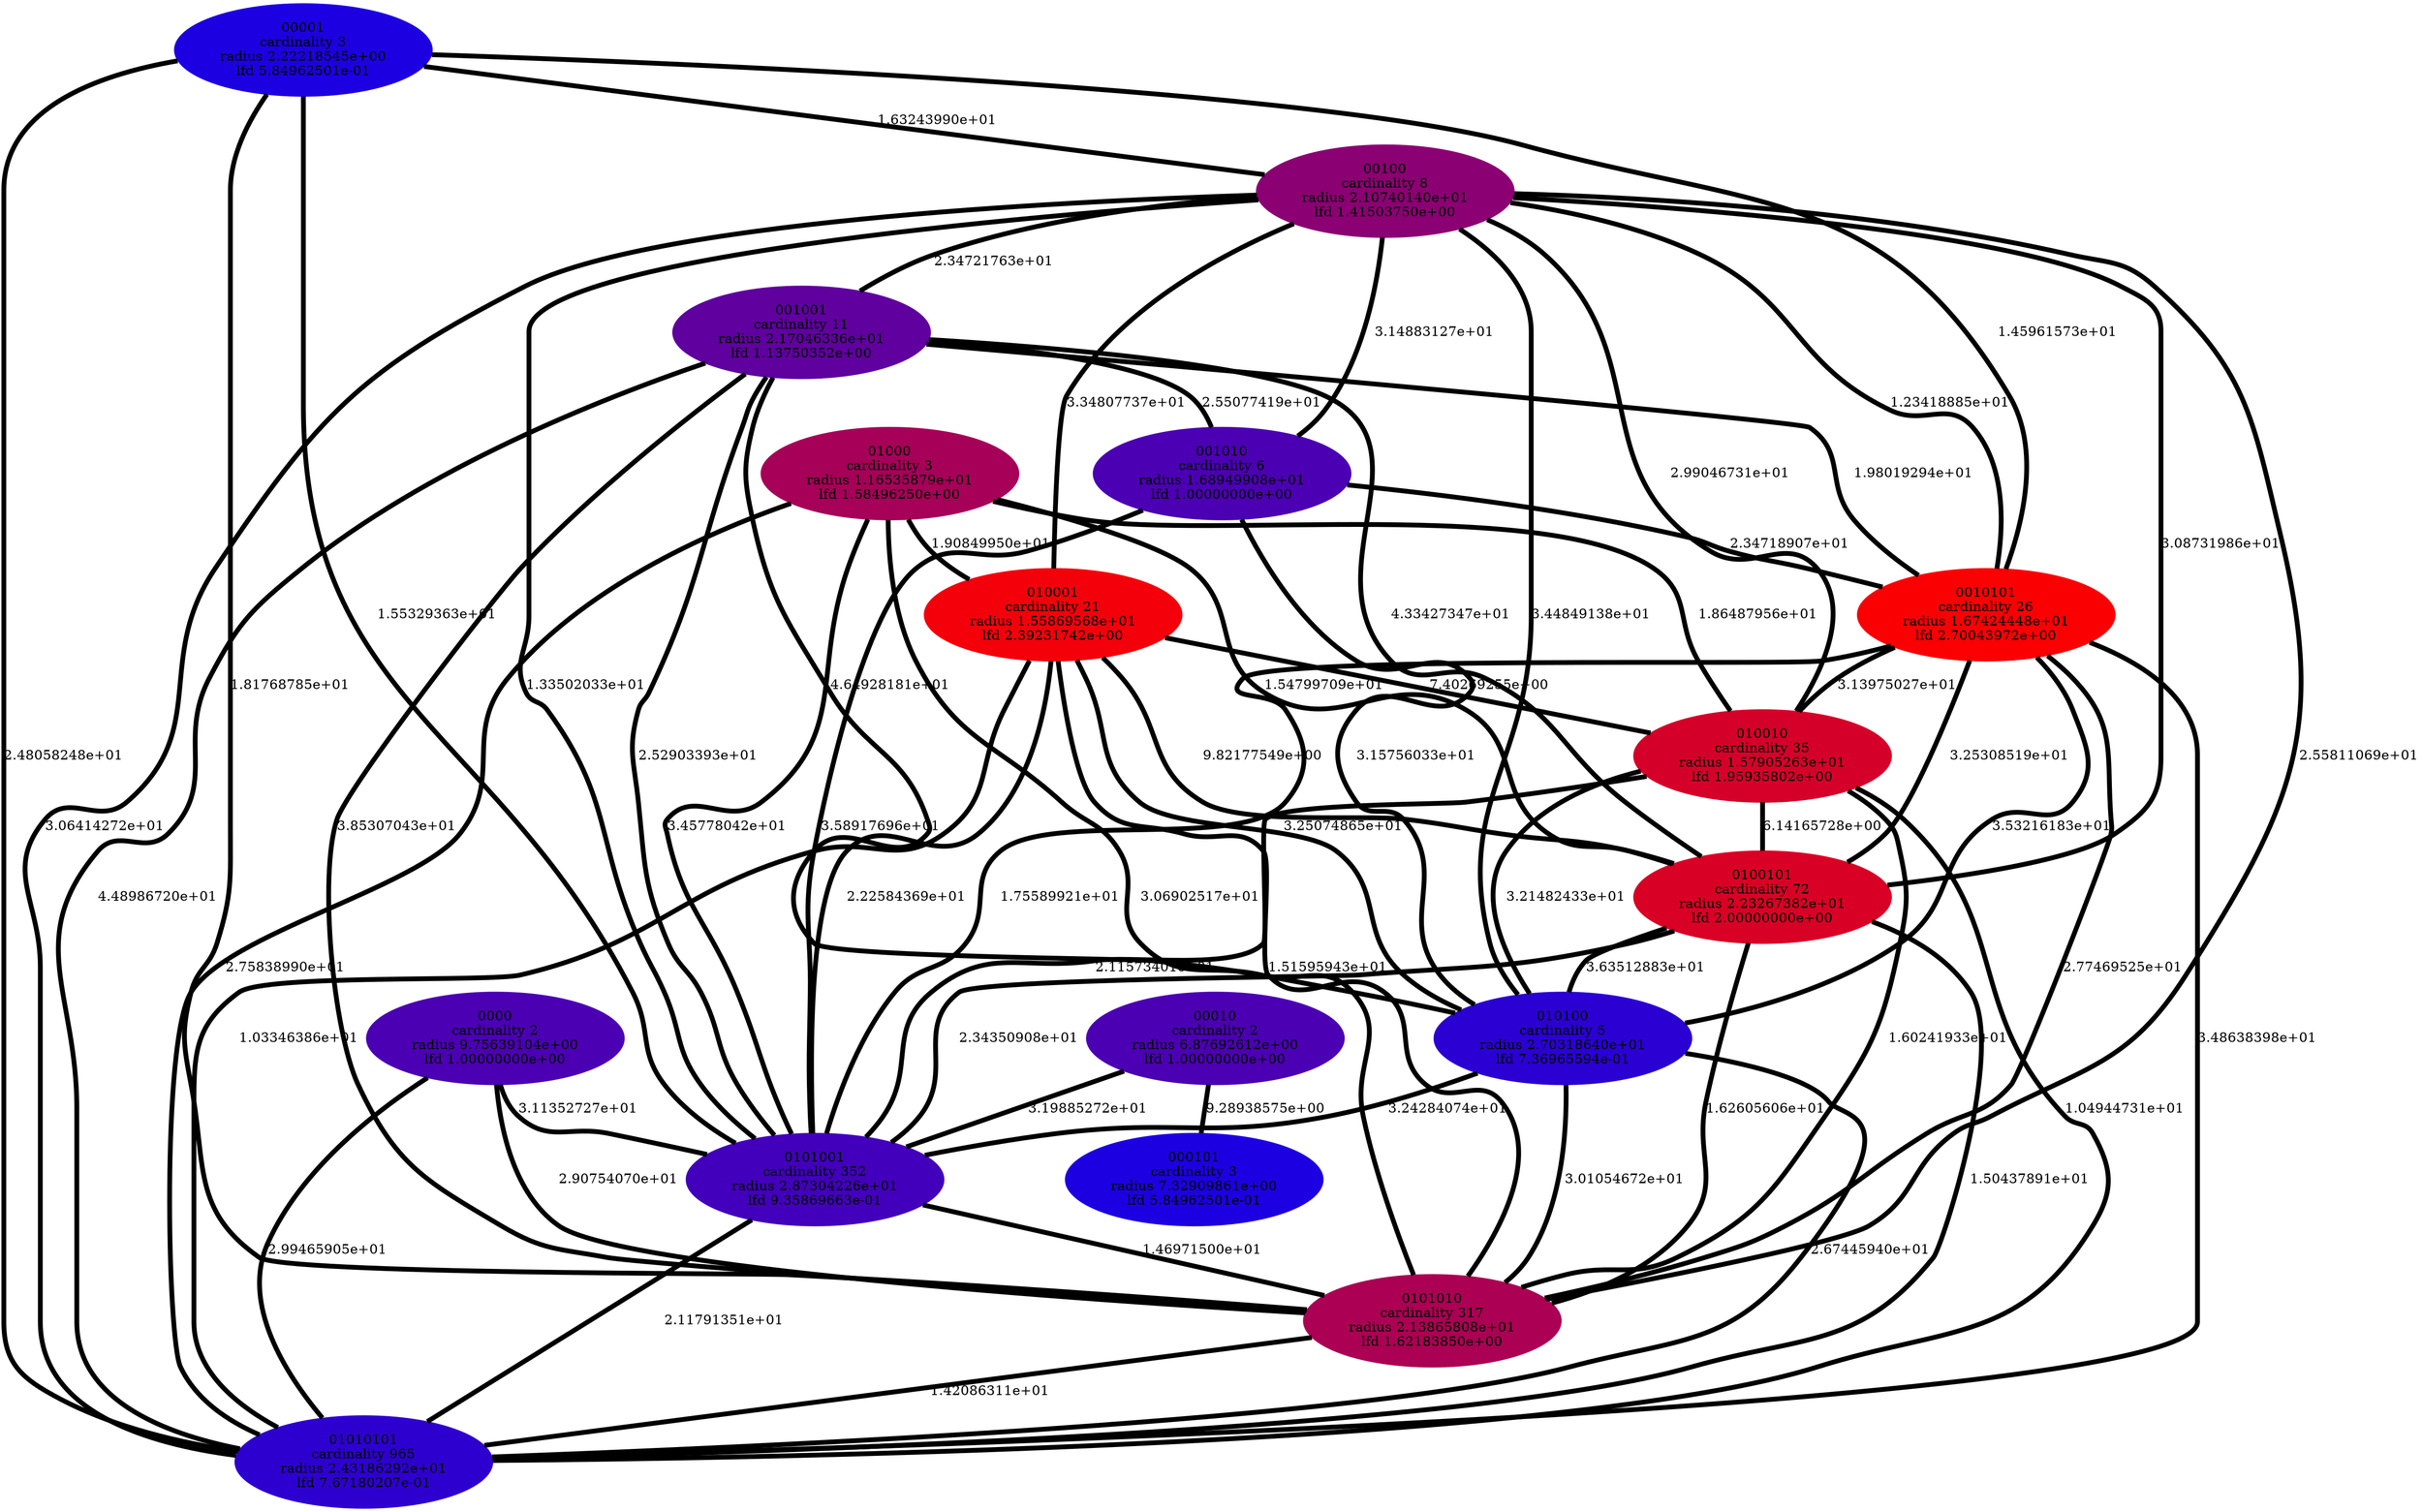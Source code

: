 graph stationary_probabilities_optimal_9 {
    edge[style=solid, penwidth="5", labeldistance="10"]
    010001 [label="010001\ncardinality 21\nradius 1.55869568e+01\nlfd 2.39231742e+00", color="#F3000B", style="filled"]
    01010101 [label="01010101\ncardinality 965\nradius 2.43186292e+01\nlfd 7.67180207e-01", color="#2E00D0", style="filled"]
    0010101 [label="0010101\ncardinality 26\nradius 1.67424448e+01\nlfd 2.70043972e+00", color="#FB0003", style="filled"]
    010010 [label="010010\ncardinality 35\nradius 1.57905263e+01\nlfd 1.95935802e+00", color="#D50029", style="filled"]
    0100101 [label="0100101\ncardinality 72\nradius 2.23267382e+01\nlfd 2.00000000e+00", color="#D90025", style="filled"]
    0000 [label="0000\ncardinality 2\nradius 9.75639104e+00\nlfd 1.00000000e+00", color="#4B00B3", style="filled"]
    00001 [label="00001\ncardinality 3\nradius 2.22218545e+00\nlfd 5.84962501e-01", color="#1D00E1", style="filled"]
    00010 [label="00010\ncardinality 2\nradius 6.87692612e+00\nlfd 1.00000000e+00", color="#4B00B3", style="filled"]
    01000 [label="01000\ncardinality 3\nradius 1.16535879e+01\nlfd 1.58496250e+00", color="#A60058", style="filled"]
    001001 [label="001001\ncardinality 11\nradius 2.17046336e+01\nlfd 1.13750352e+00", color="#5F009F", style="filled"]
    000101 [label="000101\ncardinality 3\nradius 7.32909861e+00\nlfd 5.84962501e-01", color="#1D00E1", style="filled"]
    00100 [label="00100\ncardinality 8\nradius 2.10740140e+01\nlfd 1.41503750e+00", color="#8B0073", style="filled"]
    0101010 [label="0101010\ncardinality 317\nradius 2.13865808e+01\nlfd 1.62183850e+00", color="#AB0053", style="filled"]
    010100 [label="010100\ncardinality 5\nradius 2.70318640e+01\nlfd 7.36965594e-01", color="#2B00D3", style="filled"]
    001010 [label="001010\ncardinality 6\nradius 1.68949908e+01\nlfd 1.00000000e+00", color="#4B00B3", style="filled"]
    0101001 [label="0101001\ncardinality 352\nradius 2.87304226e+01\nlfd 9.35869663e-01", color="#4200BC", style="filled"]
    0010101 -- 010100 [label="3.53216183e+01"]
    010001 -- 0100101 [label="9.82177549e+00"]
    0010101 -- 0101010 [label="2.77469525e+01"]
    0000 -- 0101010 [label="2.90754070e+01"]
    0100101 -- 0101001 [label="2.34350908e+01"]
    001010 -- 0101001 [label="3.58917696e+01"]
    0000 -- 0101001 [label="3.11352727e+01"]
    0100101 -- 01010101 [label="1.50437891e+01"]
    010010 -- 0101001 [label="2.11573401e+01"]
    010100 -- 0101010 [label="3.01054672e+01"]
    0010101 -- 01010101 [label="3.48638398e+01"]
    00100 -- 0010101 [label="1.23418885e+01"]
    00001 -- 0101001 [label="1.55329363e+01"]
    010001 -- 0101010 [label="1.51595943e+01"]
    00001 -- 0101010 [label="1.81768785e+01"]
    00001 -- 01010101 [label="2.48058248e+01"]
    0101001 -- 0101010 [label="1.46971500e+01"]
    01000 -- 010010 [label="1.86487956e+01"]
    00010 -- 0101001 [label="3.19885272e+01"]
    00001 -- 0010101 [label="1.45961573e+01"]
    001001 -- 010100 [label="4.64928181e+01"]
    010010 -- 0101010 [label="1.60241933e+01"]
    0010101 -- 010010 [label="3.13975027e+01"]
    00100 -- 01010101 [label="3.06414272e+01"]
    0010101 -- 0101001 [label="1.75589921e+01"]
    001001 -- 0101010 [label="3.85307043e+01"]
    010010 -- 01010101 [label="1.04944731e+01"]
    001001 -- 001010 [label="2.55077419e+01"]
    0101001 -- 01010101 [label="2.11791351e+01"]
    0010101 -- 0100101 [label="3.25308519e+01"]
    010100 -- 01010101 [label="2.67445940e+01"]
    010001 -- 0101001 [label="2.22584369e+01"]
    01000 -- 0101010 [label="3.06902517e+01"]
    00100 -- 010001 [label="3.34807737e+01"]
    001001 -- 0010101 [label="1.98019294e+01"]
    001010 -- 0010101 [label="2.34718907e+01"]
    01000 -- 0100101 [label="1.54799709e+01"]
    00100 -- 010010 [label="2.99046731e+01"]
    00001 -- 00100 [label="1.63243990e+01"]
    00100 -- 0101001 [label="1.33502033e+01"]
    00010 -- 000101 [label="9.28938575e+00"]
    0000 -- 01010101 [label="2.99465905e+01"]
    010001 -- 010100 [label="3.25074865e+01"]
    01000 -- 010001 [label="1.90849950e+01"]
    010010 -- 0100101 [label="6.14165728e+00"]
    001001 -- 0100101 [label="4.33427347e+01"]
    010010 -- 010100 [label="3.21482433e+01"]
    01000 -- 01010101 [label="2.75838990e+01"]
    0100101 -- 0101010 [label="1.62605606e+01"]
    00100 -- 001001 [label="2.34721763e+01"]
    010001 -- 010010 [label="7.40269255e+00"]
    00100 -- 0101010 [label="2.55811069e+01"]
    0100101 -- 010100 [label="3.63512883e+01"]
    001001 -- 01010101 [label="4.48986720e+01"]
    01000 -- 0101001 [label="3.45778042e+01"]
    001010 -- 010100 [label="3.15756033e+01"]
    010001 -- 01010101 [label="1.03346386e+01"]
    001001 -- 0101001 [label="2.52903393e+01"]
    0101010 -- 01010101 [label="1.42086311e+01"]
    00100 -- 0100101 [label="3.08731986e+01"]
    00100 -- 010100 [label="3.44849138e+01"]
    010100 -- 0101001 [label="3.24284074e+01"]
    00100 -- 001010 [label="3.14883127e+01"]
}
